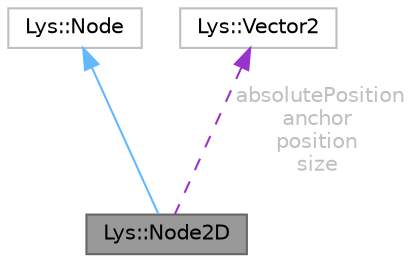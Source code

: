 digraph "Lys::Node2D"
{
 // LATEX_PDF_SIZE
  bgcolor="transparent";
  edge [fontname=Helvetica,fontsize=10,labelfontname=Helvetica,labelfontsize=10];
  node [fontname=Helvetica,fontsize=10,shape=box,height=0.2,width=0.4];
  Node1 [id="Node000001",label="Lys::Node2D",height=0.2,width=0.4,color="gray40", fillcolor="grey60", style="filled", fontcolor="black",tooltip=" "];
  Node2 -> Node1 [id="edge3_Node000001_Node000002",dir="back",color="steelblue1",style="solid",tooltip=" "];
  Node2 [id="Node000002",label="Lys::Node",height=0.2,width=0.4,color="grey75", fillcolor="white", style="filled",URL="$classLys_1_1Node.html",tooltip=" "];
  Node3 -> Node1 [id="edge4_Node000001_Node000003",dir="back",color="darkorchid3",style="dashed",tooltip=" ",label=" absolutePosition\nanchor\nposition\nsize",fontcolor="grey" ];
  Node3 [id="Node000003",label="Lys::Vector2",height=0.2,width=0.4,color="grey75", fillcolor="white", style="filled",URL="$structLys_1_1Vector2.html",tooltip=" "];
}
